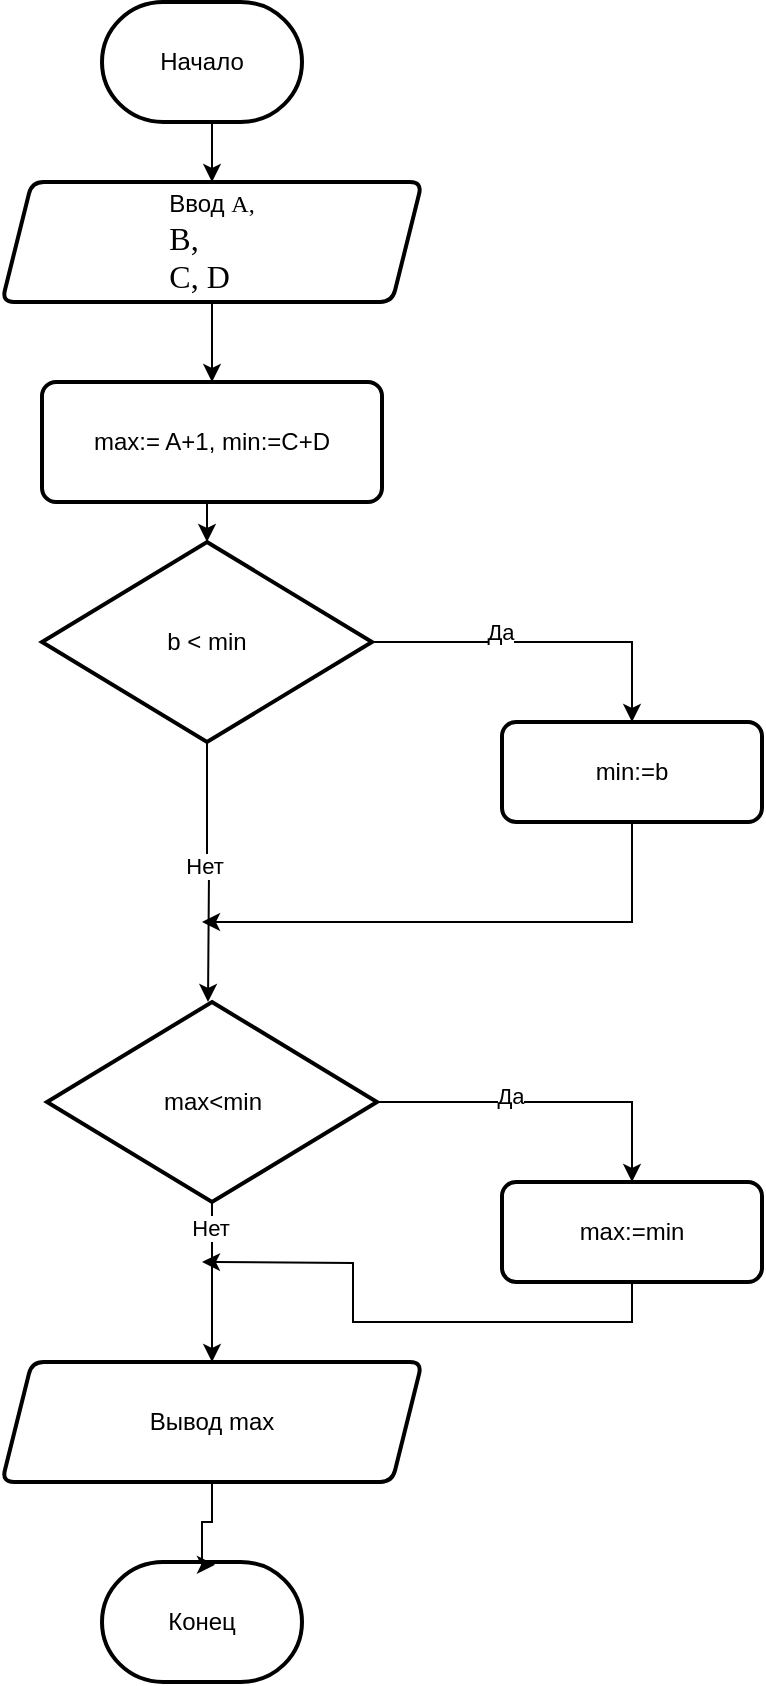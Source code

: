 <mxfile version="22.1.18" type="github">
  <diagram id="C5RBs43oDa-KdzZeNtuy" name="Page-1">
    <mxGraphModel dx="586" dy="556" grid="1" gridSize="10" guides="1" tooltips="1" connect="1" arrows="1" fold="1" page="1" pageScale="1" pageWidth="827" pageHeight="1169" math="0" shadow="0">
      <root>
        <mxCell id="WIyWlLk6GJQsqaUBKTNV-0" />
        <mxCell id="WIyWlLk6GJQsqaUBKTNV-1" parent="WIyWlLk6GJQsqaUBKTNV-0" />
        <mxCell id="ElN40q-fLyF-u9tY349P-5" style="edgeStyle=orthogonalEdgeStyle;rounded=0;orthogonalLoop=1;jettySize=auto;html=1;exitX=0.5;exitY=1;exitDx=0;exitDy=0;exitPerimeter=0;entryX=0.5;entryY=0;entryDx=0;entryDy=0;" edge="1" parent="WIyWlLk6GJQsqaUBKTNV-1" source="ElN40q-fLyF-u9tY349P-1" target="ElN40q-fLyF-u9tY349P-2">
          <mxGeometry relative="1" as="geometry" />
        </mxCell>
        <mxCell id="ElN40q-fLyF-u9tY349P-1" value="Начало" style="strokeWidth=2;html=1;shape=mxgraph.flowchart.terminator;whiteSpace=wrap;" vertex="1" parent="WIyWlLk6GJQsqaUBKTNV-1">
          <mxGeometry x="350" y="30" width="100" height="60" as="geometry" />
        </mxCell>
        <mxCell id="ElN40q-fLyF-u9tY349P-6" style="edgeStyle=orthogonalEdgeStyle;rounded=0;orthogonalLoop=1;jettySize=auto;html=1;exitX=0.5;exitY=1;exitDx=0;exitDy=0;entryX=0.5;entryY=0;entryDx=0;entryDy=0;" edge="1" parent="WIyWlLk6GJQsqaUBKTNV-1" source="ElN40q-fLyF-u9tY349P-2" target="ElN40q-fLyF-u9tY349P-3">
          <mxGeometry relative="1" as="geometry" />
        </mxCell>
        <mxCell id="ElN40q-fLyF-u9tY349P-2" value="&lt;div style=&quot;text-align: justify;&quot;&gt;&lt;font style=&quot;font-size: 12px;&quot;&gt;&lt;span style=&quot;background-color: initial;&quot;&gt;Ввод&amp;nbsp;&lt;/span&gt;&lt;font style=&quot;background-color: initial;&quot; face=&quot;Times New Roman, serif&quot;&gt;A&lt;/font&gt;&lt;font style=&quot;background-color: initial;&quot; face=&quot;Times New Roman, serif&quot;&gt;,&lt;/font&gt;&lt;br&gt;&lt;/font&gt;&lt;/div&gt;&lt;font size=&quot;3&quot; style=&quot;&quot;&gt;&lt;div style=&quot;text-align: justify;&quot;&gt;&lt;font style=&quot;background-color: initial;&quot; face=&quot;Times New Roman, serif&quot;&gt;&lt;span lang=&quot;en-US&quot;&gt;B&lt;/span&gt;&lt;/font&gt;&lt;font style=&quot;background-color: initial;&quot; face=&quot;Times New Roman, serif&quot;&gt;,&lt;/font&gt;&lt;/div&gt;&lt;font style=&quot;background-color: initial;&quot; face=&quot;Times New Roman, serif&quot;&gt;&lt;div style=&quot;text-align: justify;&quot;&gt;&lt;font style=&quot;background-color: initial;&quot; face=&quot;Times New Roman, serif&quot;&gt;&lt;span lang=&quot;en-US&quot;&gt;C&lt;/span&gt;&lt;/font&gt;&lt;font style=&quot;background-color: initial;&quot; face=&quot;Times New Roman, serif&quot;&gt;,&amp;nbsp;&lt;/font&gt;&lt;font style=&quot;background-color: initial;&quot; face=&quot;Times New Roman, serif&quot;&gt;&lt;span style=&quot;&quot; lang=&quot;en-US&quot;&gt;D&lt;/span&gt;&lt;/font&gt;&lt;/div&gt;&lt;/font&gt;&lt;/font&gt;" style="shape=parallelogram;html=1;strokeWidth=2;perimeter=parallelogramPerimeter;whiteSpace=wrap;rounded=1;arcSize=12;size=0.071;" vertex="1" parent="WIyWlLk6GJQsqaUBKTNV-1">
          <mxGeometry x="300" y="120" width="210" height="60" as="geometry" />
        </mxCell>
        <mxCell id="ElN40q-fLyF-u9tY349P-3" value="max:= A+1, min:=C+D" style="rounded=1;whiteSpace=wrap;html=1;absoluteArcSize=1;arcSize=14;strokeWidth=2;" vertex="1" parent="WIyWlLk6GJQsqaUBKTNV-1">
          <mxGeometry x="320" y="220" width="170" height="60" as="geometry" />
        </mxCell>
        <mxCell id="ElN40q-fLyF-u9tY349P-9" style="edgeStyle=orthogonalEdgeStyle;rounded=0;orthogonalLoop=1;jettySize=auto;html=1;entryX=0.5;entryY=0;entryDx=0;entryDy=0;" edge="1" parent="WIyWlLk6GJQsqaUBKTNV-1" source="ElN40q-fLyF-u9tY349P-7" target="ElN40q-fLyF-u9tY349P-8">
          <mxGeometry relative="1" as="geometry" />
        </mxCell>
        <mxCell id="ElN40q-fLyF-u9tY349P-12" value="Да" style="edgeLabel;html=1;align=center;verticalAlign=middle;resizable=0;points=[];" vertex="1" connectable="0" parent="ElN40q-fLyF-u9tY349P-9">
          <mxGeometry x="-0.249" y="5" relative="1" as="geometry">
            <mxPoint as="offset" />
          </mxGeometry>
        </mxCell>
        <mxCell id="ElN40q-fLyF-u9tY349P-11" style="edgeStyle=orthogonalEdgeStyle;rounded=0;orthogonalLoop=1;jettySize=auto;html=1;exitX=0.5;exitY=1;exitDx=0;exitDy=0;exitPerimeter=0;" edge="1" parent="WIyWlLk6GJQsqaUBKTNV-1" source="ElN40q-fLyF-u9tY349P-7">
          <mxGeometry relative="1" as="geometry">
            <mxPoint x="403" y="530" as="targetPoint" />
          </mxGeometry>
        </mxCell>
        <mxCell id="ElN40q-fLyF-u9tY349P-15" value="Нет&lt;br&gt;" style="edgeLabel;html=1;align=center;verticalAlign=middle;resizable=0;points=[];" vertex="1" connectable="0" parent="ElN40q-fLyF-u9tY349P-11">
          <mxGeometry x="-0.051" y="-2" relative="1" as="geometry">
            <mxPoint as="offset" />
          </mxGeometry>
        </mxCell>
        <mxCell id="ElN40q-fLyF-u9tY349P-7" value="b &amp;lt; min" style="strokeWidth=2;html=1;shape=mxgraph.flowchart.decision;whiteSpace=wrap;" vertex="1" parent="WIyWlLk6GJQsqaUBKTNV-1">
          <mxGeometry x="320" y="300" width="165" height="100" as="geometry" />
        </mxCell>
        <mxCell id="ElN40q-fLyF-u9tY349P-16" style="edgeStyle=orthogonalEdgeStyle;rounded=0;orthogonalLoop=1;jettySize=auto;html=1;" edge="1" parent="WIyWlLk6GJQsqaUBKTNV-1" source="ElN40q-fLyF-u9tY349P-8">
          <mxGeometry relative="1" as="geometry">
            <mxPoint x="400" y="490" as="targetPoint" />
            <Array as="points">
              <mxPoint x="615" y="490" />
              <mxPoint x="411" y="490" />
            </Array>
          </mxGeometry>
        </mxCell>
        <mxCell id="ElN40q-fLyF-u9tY349P-8" value="min:=b" style="rounded=1;whiteSpace=wrap;html=1;absoluteArcSize=1;arcSize=14;strokeWidth=2;" vertex="1" parent="WIyWlLk6GJQsqaUBKTNV-1">
          <mxGeometry x="550" y="390" width="130" height="50" as="geometry" />
        </mxCell>
        <mxCell id="ElN40q-fLyF-u9tY349P-10" style="edgeStyle=orthogonalEdgeStyle;rounded=0;orthogonalLoop=1;jettySize=auto;html=1;exitX=0.5;exitY=1;exitDx=0;exitDy=0;entryX=0.5;entryY=0;entryDx=0;entryDy=0;entryPerimeter=0;" edge="1" parent="WIyWlLk6GJQsqaUBKTNV-1" source="ElN40q-fLyF-u9tY349P-3" target="ElN40q-fLyF-u9tY349P-7">
          <mxGeometry relative="1" as="geometry" />
        </mxCell>
        <mxCell id="ElN40q-fLyF-u9tY349P-26" style="edgeStyle=orthogonalEdgeStyle;rounded=0;orthogonalLoop=1;jettySize=auto;html=1;exitX=0.5;exitY=1;exitDx=0;exitDy=0;exitPerimeter=0;entryX=0.5;entryY=0;entryDx=0;entryDy=0;" edge="1" parent="WIyWlLk6GJQsqaUBKTNV-1" source="ElN40q-fLyF-u9tY349P-18" target="ElN40q-fLyF-u9tY349P-23">
          <mxGeometry relative="1" as="geometry" />
        </mxCell>
        <mxCell id="ElN40q-fLyF-u9tY349P-31" value="Нет" style="edgeLabel;html=1;align=center;verticalAlign=middle;resizable=0;points=[];" vertex="1" connectable="0" parent="ElN40q-fLyF-u9tY349P-26">
          <mxGeometry x="-0.669" y="-1" relative="1" as="geometry">
            <mxPoint as="offset" />
          </mxGeometry>
        </mxCell>
        <mxCell id="ElN40q-fLyF-u9tY349P-28" style="edgeStyle=orthogonalEdgeStyle;rounded=0;orthogonalLoop=1;jettySize=auto;html=1;exitX=1;exitY=0.5;exitDx=0;exitDy=0;exitPerimeter=0;entryX=0.5;entryY=0;entryDx=0;entryDy=0;" edge="1" parent="WIyWlLk6GJQsqaUBKTNV-1" source="ElN40q-fLyF-u9tY349P-18" target="ElN40q-fLyF-u9tY349P-20">
          <mxGeometry relative="1" as="geometry" />
        </mxCell>
        <mxCell id="ElN40q-fLyF-u9tY349P-30" value="Да" style="edgeLabel;html=1;align=center;verticalAlign=middle;resizable=0;points=[];" vertex="1" connectable="0" parent="ElN40q-fLyF-u9tY349P-28">
          <mxGeometry x="-0.192" y="3" relative="1" as="geometry">
            <mxPoint x="-1" as="offset" />
          </mxGeometry>
        </mxCell>
        <mxCell id="ElN40q-fLyF-u9tY349P-18" value="max&amp;lt;min" style="strokeWidth=2;html=1;shape=mxgraph.flowchart.decision;whiteSpace=wrap;" vertex="1" parent="WIyWlLk6GJQsqaUBKTNV-1">
          <mxGeometry x="322.5" y="530" width="165" height="100" as="geometry" />
        </mxCell>
        <mxCell id="ElN40q-fLyF-u9tY349P-29" style="edgeStyle=orthogonalEdgeStyle;rounded=0;orthogonalLoop=1;jettySize=auto;html=1;exitX=0.5;exitY=1;exitDx=0;exitDy=0;" edge="1" parent="WIyWlLk6GJQsqaUBKTNV-1" source="ElN40q-fLyF-u9tY349P-20">
          <mxGeometry relative="1" as="geometry">
            <mxPoint x="400" y="660" as="targetPoint" />
          </mxGeometry>
        </mxCell>
        <mxCell id="ElN40q-fLyF-u9tY349P-20" value="max:=min" style="rounded=1;whiteSpace=wrap;html=1;absoluteArcSize=1;arcSize=14;strokeWidth=2;" vertex="1" parent="WIyWlLk6GJQsqaUBKTNV-1">
          <mxGeometry x="550" y="620" width="130" height="50" as="geometry" />
        </mxCell>
        <mxCell id="ElN40q-fLyF-u9tY349P-23" value="&lt;div style=&quot;text-align: justify;&quot;&gt;Вывод max&lt;/div&gt;" style="shape=parallelogram;html=1;strokeWidth=2;perimeter=parallelogramPerimeter;whiteSpace=wrap;rounded=1;arcSize=12;size=0.071;" vertex="1" parent="WIyWlLk6GJQsqaUBKTNV-1">
          <mxGeometry x="300" y="710" width="210" height="60" as="geometry" />
        </mxCell>
        <mxCell id="ElN40q-fLyF-u9tY349P-24" value="Конец" style="strokeWidth=2;html=1;shape=mxgraph.flowchart.terminator;whiteSpace=wrap;" vertex="1" parent="WIyWlLk6GJQsqaUBKTNV-1">
          <mxGeometry x="350" y="810" width="100" height="60" as="geometry" />
        </mxCell>
        <mxCell id="ElN40q-fLyF-u9tY349P-27" style="edgeStyle=orthogonalEdgeStyle;rounded=0;orthogonalLoop=1;jettySize=auto;html=1;exitX=0.5;exitY=1;exitDx=0;exitDy=0;entryX=0.565;entryY=0.023;entryDx=0;entryDy=0;entryPerimeter=0;" edge="1" parent="WIyWlLk6GJQsqaUBKTNV-1" source="ElN40q-fLyF-u9tY349P-23" target="ElN40q-fLyF-u9tY349P-24">
          <mxGeometry relative="1" as="geometry">
            <Array as="points">
              <mxPoint x="405" y="790" />
              <mxPoint x="400" y="790" />
              <mxPoint x="400" y="811" />
            </Array>
          </mxGeometry>
        </mxCell>
      </root>
    </mxGraphModel>
  </diagram>
</mxfile>

